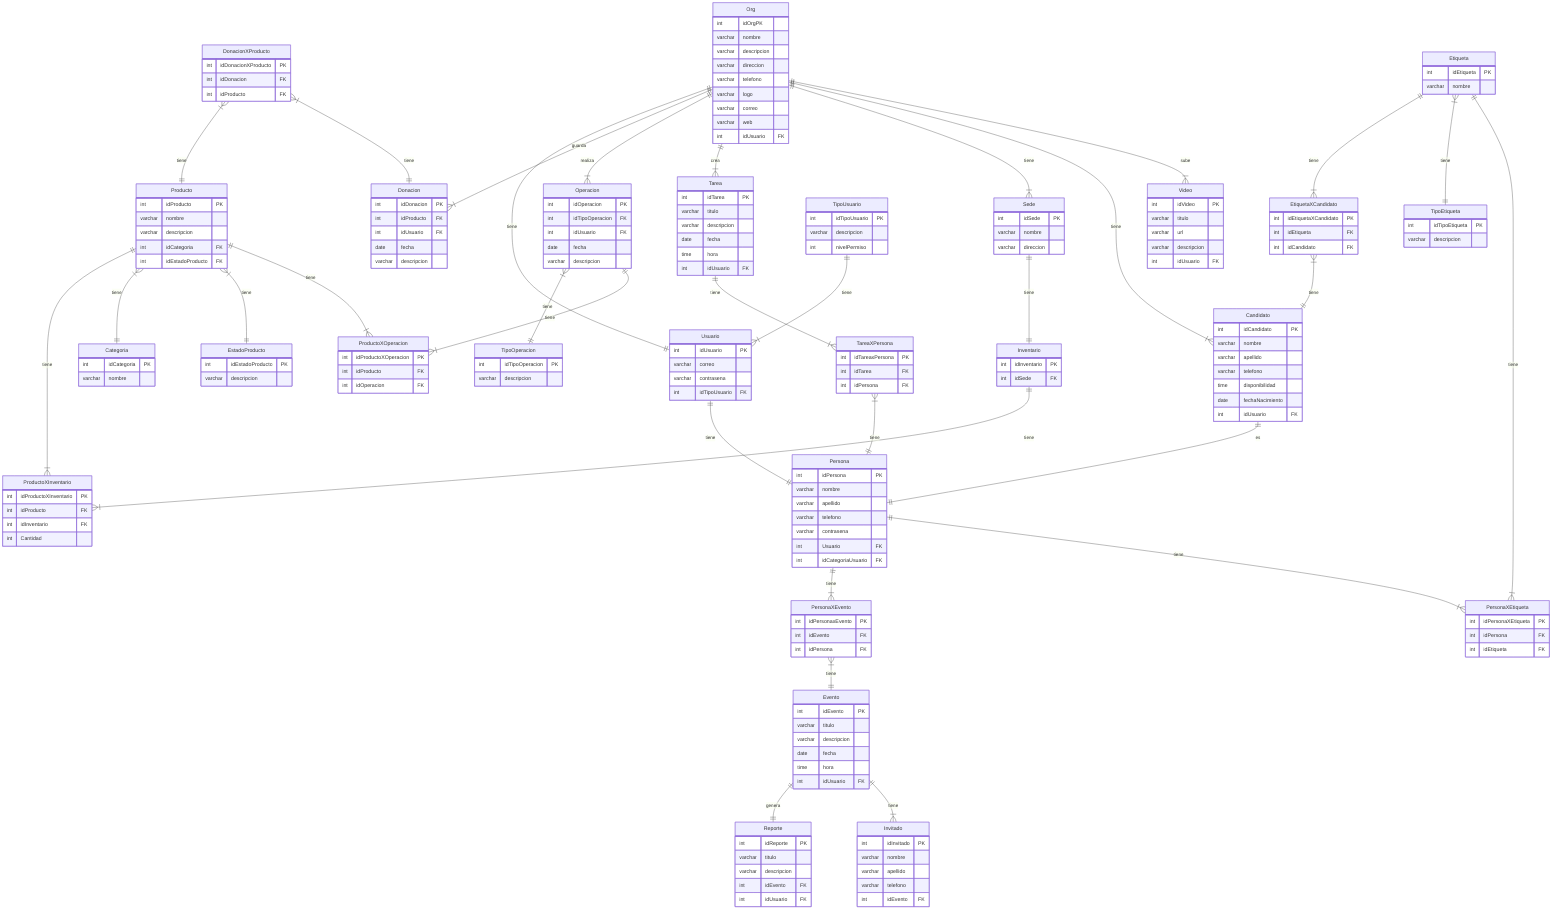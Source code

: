 erDiagram

Org ||--|| Usuario : tiene
Org ||--|{ Donacion : guarda
Org ||--|{ Operacion : realiza
Org ||--|{ Tarea : crea
Org ||--|{ Sede : tiene
Org ||--|{ Candidato : tiene
Org ||--|{ Video : sube
TipoUsuario ||--|{ Usuario : tiene
Usuario ||--|| Persona : tiene
Sede ||--|| Inventario : tiene
Inventario ||--|{ ProductoXInventario : tiene
Producto ||--|{ ProductoXInventario : tiene
Producto }|--|| Categoria : tiene
Producto }|--|| EstadoProducto : tiene
Producto ||--|{ ProductoXOperacion : tiene
DonacionXProducto }|--|| Producto : tiene
DonacionXProducto }|--|| Donacion : tiene
TareaXPersona }|--|| Persona : tiene
Persona ||--|{ PersonaXEvento : tiene
Persona ||--|{ PersonaXEtiqueta : tiene
Etiqueta ||--|{ EtiquetaXCandidato : tiene
Etiqueta }|--|| TipoEtiqueta : tiene
Etiqueta ||--|{ PersonaXEtiqueta : tiene
Operacion }|--|| TipoOperacion : tiene
Operacion ||--|{ ProductoXOperacion : tiene
Evento ||--|| Reporte : genera
PersonaXEvento }|--|| Evento : tiene
Evento ||--|{ Invitado : tiene
Tarea ||--|{ TareaXPersona : tiene
EtiquetaXCandidato }|--|| Candidato : tiene
Candidato ||--|| Persona : es

    TipoUsuario {
        int idTipoUsuario PK
        varchar descripcion
        int nivelPermiso
    }

    Inventario{
        int idInventario PK
        int idSede FK
    }

    Sede{
        int idSede PK
        varchar nombre
        varchar direccion
    }

    Producto{
        int idProducto PK
        varchar nombre
        varchar descripcion
        int idCategoria FK
        int idEstadoProducto FK
    }

    Categoria{
        int idCategoria PK
        varchar nombre
    }

    ProductoXInventario{
        int idProductoXInventario PK
        int idProducto FK
        int idInventario FK
        int Cantidad 
    }

    EstadoProducto{
        int idEstadoProducto PK
        varchar descripcion
    }
   
    Donacion{
        int idDonacion PK
        int idProducto FK
        int idUsuario FK
        date fecha
        varchar descripcion
    }

    DonacionXProducto{
        int idDonacionXProducto PK
        int idDonacion FK
        int idProducto FK
    }

    Operacion{
        int idOperacion PK
        int idTipoOperacion FK
        int idUsuario FK
        date fecha
        varchar descripcion
    }

    TipoOperacion{
        int idTipoOperacion PK
        varchar descripcion
    }

    ProductoXOperacion{
        int idProductoXOperacion PK
        int idProducto FK
        int idOperacion FK
    }

    Video{
        int idVideo PK
        varchar titulo
        varchar url
        varchar descripcion
        int idUsuario FK
    }
    
    Tarea{
        int idTarea PK
        varchar titulo
        varchar descripcion
        date fecha
        time hora
        int idUsuario FK
    }

    Evento{
        int idEvento PK
        varchar titulo
        varchar descripcion
        date fecha
        time hora
        int idUsuario FK
    }

    Reporte{
        int idReporte PK
        varchar titulo
        varchar descripcion
        int idEvento FK
        int idUsuario FK
    }

    Usuario{
        int idUsuario PK 
        varchar correo
        varchar contrasena
        int idTipoUsuario FK
    }

    Persona{
        int idPersona PK
        varchar nombre
        varchar apellido
        varchar telefono
        varchar contrasena
        int Usuario FK
        int idCategoriaUsuario FK
    }

    Etiqueta{
        int idEtiqueta PK
        varchar nombre
    }

    TipoEtiqueta{
        int idTipoEtiqueta PK
        varchar descripcion
    }

    PersonaXEtiqueta{
        int idPersonaXEtiqueta PK
        int idPersona FK
        int idEtiqueta FK
    }

    Candidato{
        int idCandidato PK
        varchar nombre
        varchar apellido
        varchar telefono
        time disponibilidad
        date fechaNacimiento
	int idUsuario FK
    }

    EtiquetaXCandidato{
        int idEtiquetaXCandidato PK
        int idEtiqueta FK
        int idCandidato FK
    }

    Org{
        int idOrgPK
        varchar nombre
        varchar descripcion
        varchar direccion
        varchar telefono
        varchar logo
        varchar correo
        varchar web
        int idUsuario FK
    }

    Invitado{
        int idInvitado PK
        varchar nombre
        varchar apellido
        varchar telefono
        int idEvento FK
    }

    TareaXPersona{
        int idTareaxPersona PK
        int idTarea FK
        int idPersona FK
    }

    PersonaXEvento{
        int idPersonaxEvento PK
        int idEvento FK
        int idPersona FK
    }